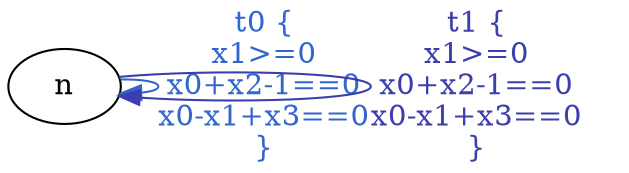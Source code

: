 digraph "" {
n;
n -> n  [color="#3366CC", fontcolor="#3366CC", key=t0, label="t0 {\nx1>=0\nx0+x2-1==0\nx0-x1+x3==0\n}", name=t0, source=n, target=n, tr_polyhedron="A 2-dimensional polyhedron in QQ^4 defined as the convex hull of 1 point, 1 ray, 1 line"];
n -> n  [color="#3B3EAC", fontcolor="#3B3EAC", key=t1, label="t1 {\nx1>=0\nx0+x2-1==0\nx0-x1+x3==0\n}", name=t1, source=n, target=n, tr_polyhedron="A 2-dimensional polyhedron in QQ^4 defined as the convex hull of 1 point, 1 ray, 1 line"];
}
